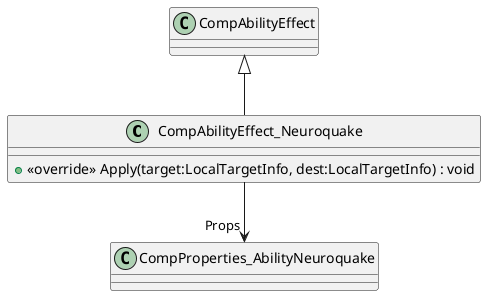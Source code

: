 @startuml
class CompAbilityEffect_Neuroquake {
    + <<override>> Apply(target:LocalTargetInfo, dest:LocalTargetInfo) : void
}
CompAbilityEffect <|-- CompAbilityEffect_Neuroquake
CompAbilityEffect_Neuroquake --> "Props" CompProperties_AbilityNeuroquake
@enduml
